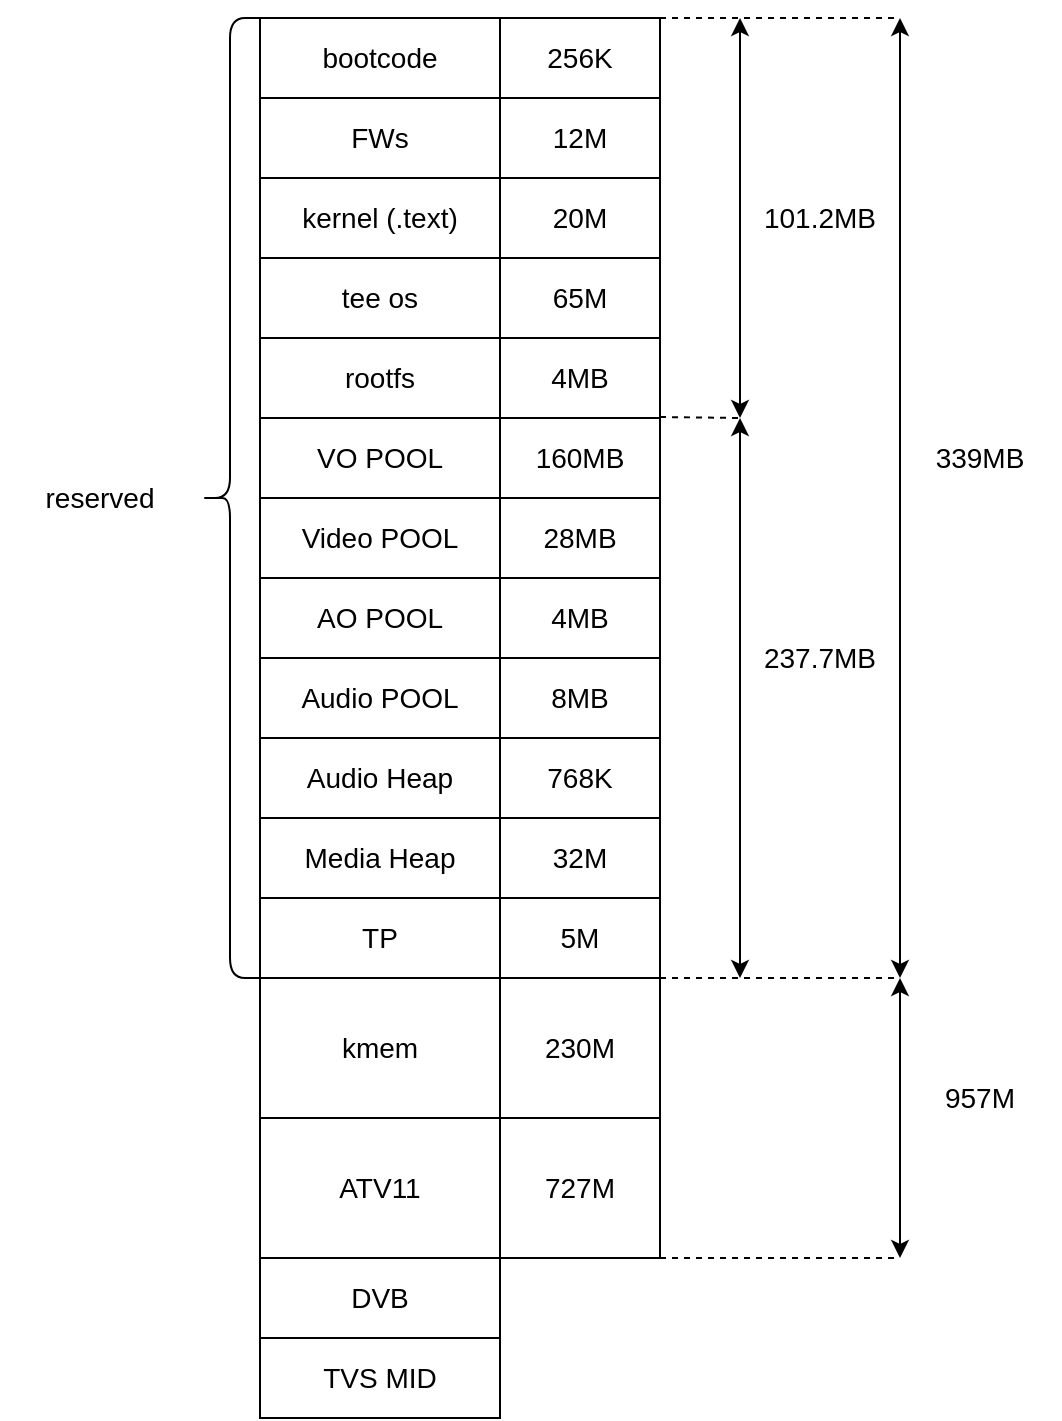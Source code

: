 <mxfile version="14.0.1" type="github">
  <diagram id="bfkQI2L6oIv6KiyjNBc6" name="Page-1">
    <mxGraphModel dx="1874" dy="804" grid="1" gridSize="10" guides="1" tooltips="1" connect="1" arrows="1" fold="1" page="1" pageScale="1" pageWidth="1169" pageHeight="827" math="0" shadow="0">
      <root>
        <mxCell id="0" />
        <mxCell id="1" parent="0" />
        <mxCell id="4XaUTw0jV5rLvWXBMGPG-1" value="bootcode" style="rounded=0;whiteSpace=wrap;html=1;fontSize=14;" parent="1" vertex="1">
          <mxGeometry x="130" y="40" width="120" height="40" as="geometry" />
        </mxCell>
        <mxCell id="4XaUTw0jV5rLvWXBMGPG-2" value="256K" style="rounded=0;whiteSpace=wrap;html=1;fontSize=14;" parent="1" vertex="1">
          <mxGeometry x="250" y="40" width="80" height="40" as="geometry" />
        </mxCell>
        <mxCell id="4XaUTw0jV5rLvWXBMGPG-3" value="FWs" style="rounded=0;whiteSpace=wrap;html=1;fontSize=14;" parent="1" vertex="1">
          <mxGeometry x="130" y="80" width="120" height="40" as="geometry" />
        </mxCell>
        <mxCell id="4XaUTw0jV5rLvWXBMGPG-4" value="12M" style="rounded=0;whiteSpace=wrap;html=1;fontSize=14;" parent="1" vertex="1">
          <mxGeometry x="250" y="80" width="80" height="40" as="geometry" />
        </mxCell>
        <mxCell id="4XaUTw0jV5rLvWXBMGPG-5" value="kernel (.text)" style="rounded=0;whiteSpace=wrap;html=1;fontSize=14;" parent="1" vertex="1">
          <mxGeometry x="130" y="120" width="120" height="40" as="geometry" />
        </mxCell>
        <mxCell id="4XaUTw0jV5rLvWXBMGPG-6" value="20M" style="rounded=0;whiteSpace=wrap;html=1;fontSize=14;" parent="1" vertex="1">
          <mxGeometry x="250" y="120" width="80" height="40" as="geometry" />
        </mxCell>
        <mxCell id="4XaUTw0jV5rLvWXBMGPG-7" value="tee os" style="rounded=0;whiteSpace=wrap;html=1;fontSize=14;" parent="1" vertex="1">
          <mxGeometry x="130" y="160" width="120" height="40" as="geometry" />
        </mxCell>
        <mxCell id="4XaUTw0jV5rLvWXBMGPG-8" value="65M" style="rounded=0;whiteSpace=wrap;html=1;fontSize=14;" parent="1" vertex="1">
          <mxGeometry x="250" y="160" width="80" height="40" as="geometry" />
        </mxCell>
        <mxCell id="4XaUTw0jV5rLvWXBMGPG-9" value="VO POOL" style="rounded=0;whiteSpace=wrap;html=1;fontSize=14;" parent="1" vertex="1">
          <mxGeometry x="130" y="240" width="120" height="40" as="geometry" />
        </mxCell>
        <mxCell id="4XaUTw0jV5rLvWXBMGPG-10" value="Video POOL" style="rounded=0;whiteSpace=wrap;html=1;fontSize=14;" parent="1" vertex="1">
          <mxGeometry x="130" y="280" width="120" height="40" as="geometry" />
        </mxCell>
        <mxCell id="4XaUTw0jV5rLvWXBMGPG-11" value="AO POOL" style="rounded=0;whiteSpace=wrap;html=1;fontSize=14;" parent="1" vertex="1">
          <mxGeometry x="130" y="320" width="120" height="40" as="geometry" />
        </mxCell>
        <mxCell id="4XaUTw0jV5rLvWXBMGPG-12" value="Audio POOL" style="rounded=0;whiteSpace=wrap;html=1;fontSize=14;" parent="1" vertex="1">
          <mxGeometry x="130" y="360" width="120" height="40" as="geometry" />
        </mxCell>
        <mxCell id="4XaUTw0jV5rLvWXBMGPG-13" value="Audio Heap" style="rounded=0;whiteSpace=wrap;html=1;fontSize=14;" parent="1" vertex="1">
          <mxGeometry x="130" y="400" width="120" height="40" as="geometry" />
        </mxCell>
        <mxCell id="4XaUTw0jV5rLvWXBMGPG-14" value="Media Heap" style="rounded=0;whiteSpace=wrap;html=1;fontSize=14;" parent="1" vertex="1">
          <mxGeometry x="130" y="440" width="120" height="40" as="geometry" />
        </mxCell>
        <mxCell id="4XaUTw0jV5rLvWXBMGPG-15" value="160MB" style="rounded=0;whiteSpace=wrap;html=1;fontSize=14;" parent="1" vertex="1">
          <mxGeometry x="250" y="240" width="80" height="40" as="geometry" />
        </mxCell>
        <mxCell id="4XaUTw0jV5rLvWXBMGPG-16" value="28MB" style="rounded=0;whiteSpace=wrap;html=1;fontSize=14;" parent="1" vertex="1">
          <mxGeometry x="250" y="280" width="80" height="40" as="geometry" />
        </mxCell>
        <mxCell id="4XaUTw0jV5rLvWXBMGPG-17" value="4MB" style="rounded=0;whiteSpace=wrap;html=1;fontSize=14;" parent="1" vertex="1">
          <mxGeometry x="250" y="320" width="80" height="40" as="geometry" />
        </mxCell>
        <mxCell id="4XaUTw0jV5rLvWXBMGPG-18" value="8MB" style="rounded=0;whiteSpace=wrap;html=1;fontSize=14;" parent="1" vertex="1">
          <mxGeometry x="250" y="360" width="80" height="40" as="geometry" />
        </mxCell>
        <mxCell id="4XaUTw0jV5rLvWXBMGPG-19" value="768K" style="rounded=0;whiteSpace=wrap;html=1;fontSize=14;" parent="1" vertex="1">
          <mxGeometry x="250" y="400" width="80" height="40" as="geometry" />
        </mxCell>
        <mxCell id="4XaUTw0jV5rLvWXBMGPG-20" value="32M" style="rounded=0;whiteSpace=wrap;html=1;fontSize=14;" parent="1" vertex="1">
          <mxGeometry x="250" y="440" width="80" height="40" as="geometry" />
        </mxCell>
        <mxCell id="4XaUTw0jV5rLvWXBMGPG-21" value="rootfs" style="rounded=0;whiteSpace=wrap;html=1;fontSize=14;" parent="1" vertex="1">
          <mxGeometry x="130" y="200" width="120" height="40" as="geometry" />
        </mxCell>
        <mxCell id="4XaUTw0jV5rLvWXBMGPG-22" value="4MB" style="rounded=0;whiteSpace=wrap;html=1;fontSize=14;" parent="1" vertex="1">
          <mxGeometry x="250" y="200" width="80" height="40" as="geometry" />
        </mxCell>
        <mxCell id="4XaUTw0jV5rLvWXBMGPG-23" value="" style="endArrow=classic;startArrow=classic;html=1;fontSize=14;" parent="1" edge="1">
          <mxGeometry width="50" height="50" relative="1" as="geometry">
            <mxPoint x="370" y="520" as="sourcePoint" />
            <mxPoint x="370" y="240" as="targetPoint" />
          </mxGeometry>
        </mxCell>
        <mxCell id="4XaUTw0jV5rLvWXBMGPG-24" value="237.7MB" style="text;html=1;strokeColor=none;fillColor=none;align=center;verticalAlign=middle;whiteSpace=wrap;rounded=0;fontSize=14;" parent="1" vertex="1">
          <mxGeometry x="370" y="340" width="80" height="40" as="geometry" />
        </mxCell>
        <mxCell id="4XaUTw0jV5rLvWXBMGPG-25" value="" style="endArrow=classic;startArrow=classic;html=1;fontSize=14;" parent="1" edge="1">
          <mxGeometry width="50" height="50" relative="1" as="geometry">
            <mxPoint x="450" y="520" as="sourcePoint" />
            <mxPoint x="450" y="40" as="targetPoint" />
          </mxGeometry>
        </mxCell>
        <mxCell id="4XaUTw0jV5rLvWXBMGPG-26" value="339MB" style="text;html=1;strokeColor=none;fillColor=none;align=center;verticalAlign=middle;whiteSpace=wrap;rounded=0;fontSize=14;" parent="1" vertex="1">
          <mxGeometry x="450" y="240" width="80" height="40" as="geometry" />
        </mxCell>
        <mxCell id="4XaUTw0jV5rLvWXBMGPG-27" value="kmem" style="rounded=0;whiteSpace=wrap;html=1;fontSize=14;" parent="1" vertex="1">
          <mxGeometry x="130" y="520" width="120" height="70" as="geometry" />
        </mxCell>
        <mxCell id="4XaUTw0jV5rLvWXBMGPG-28" value="ATV11" style="rounded=0;whiteSpace=wrap;html=1;fontSize=14;" parent="1" vertex="1">
          <mxGeometry x="130" y="590" width="120" height="70" as="geometry" />
        </mxCell>
        <mxCell id="4XaUTw0jV5rLvWXBMGPG-29" value="230M" style="rounded=0;whiteSpace=wrap;html=1;fontSize=14;" parent="1" vertex="1">
          <mxGeometry x="250" y="520" width="80" height="70" as="geometry" />
        </mxCell>
        <mxCell id="4XaUTw0jV5rLvWXBMGPG-30" value="727M" style="rounded=0;whiteSpace=wrap;html=1;fontSize=14;" parent="1" vertex="1">
          <mxGeometry x="250" y="590" width="80" height="70" as="geometry" />
        </mxCell>
        <mxCell id="4XaUTw0jV5rLvWXBMGPG-31" value="" style="endArrow=classic;startArrow=classic;html=1;fontSize=14;" parent="1" edge="1">
          <mxGeometry width="50" height="50" relative="1" as="geometry">
            <mxPoint x="450" y="660" as="sourcePoint" />
            <mxPoint x="450" y="520" as="targetPoint" />
          </mxGeometry>
        </mxCell>
        <mxCell id="4XaUTw0jV5rLvWXBMGPG-32" value="957M" style="text;html=1;strokeColor=none;fillColor=none;align=center;verticalAlign=middle;whiteSpace=wrap;rounded=0;fontSize=14;" parent="1" vertex="1">
          <mxGeometry x="450" y="560" width="80" height="40" as="geometry" />
        </mxCell>
        <mxCell id="4XaUTw0jV5rLvWXBMGPG-33" value="" style="endArrow=none;dashed=1;html=1;fontSize=14;exitX=1;exitY=0;exitDx=0;exitDy=0;" parent="1" source="4XaUTw0jV5rLvWXBMGPG-2" edge="1">
          <mxGeometry width="50" height="50" relative="1" as="geometry">
            <mxPoint x="660" y="440" as="sourcePoint" />
            <mxPoint x="450" y="40" as="targetPoint" />
          </mxGeometry>
        </mxCell>
        <mxCell id="4XaUTw0jV5rLvWXBMGPG-34" value="" style="endArrow=none;dashed=1;html=1;fontSize=14;exitX=1;exitY=0;exitDx=0;exitDy=0;" parent="1" source="4XaUTw0jV5rLvWXBMGPG-29" edge="1">
          <mxGeometry width="50" height="50" relative="1" as="geometry">
            <mxPoint x="530" y="520" as="sourcePoint" />
            <mxPoint x="450" y="520" as="targetPoint" />
          </mxGeometry>
        </mxCell>
        <mxCell id="4XaUTw0jV5rLvWXBMGPG-36" value="" style="endArrow=none;dashed=1;html=1;fontSize=14;exitX=1;exitY=0;exitDx=0;exitDy=0;" parent="1" edge="1">
          <mxGeometry width="50" height="50" relative="1" as="geometry">
            <mxPoint x="330" y="660" as="sourcePoint" />
            <mxPoint x="450" y="660" as="targetPoint" />
          </mxGeometry>
        </mxCell>
        <mxCell id="4XaUTw0jV5rLvWXBMGPG-37" value="" style="endArrow=none;dashed=1;html=1;fontSize=14;exitX=1;exitY=0;exitDx=0;exitDy=0;" parent="1" edge="1">
          <mxGeometry width="50" height="50" relative="1" as="geometry">
            <mxPoint x="330" y="239.5" as="sourcePoint" />
            <mxPoint x="370" y="240" as="targetPoint" />
          </mxGeometry>
        </mxCell>
        <mxCell id="HdqOgkLHrY2RVBKb87Am-1" value="" style="endArrow=classic;startArrow=classic;html=1;fontSize=14;" edge="1" parent="1">
          <mxGeometry width="50" height="50" relative="1" as="geometry">
            <mxPoint x="370" y="240" as="sourcePoint" />
            <mxPoint x="370" y="40" as="targetPoint" />
          </mxGeometry>
        </mxCell>
        <mxCell id="HdqOgkLHrY2RVBKb87Am-2" value="101.2MB" style="text;html=1;strokeColor=none;fillColor=none;align=center;verticalAlign=middle;whiteSpace=wrap;rounded=0;fontSize=14;" vertex="1" parent="1">
          <mxGeometry x="370" y="120" width="80" height="40" as="geometry" />
        </mxCell>
        <mxCell id="HdqOgkLHrY2RVBKb87Am-3" value="TP" style="rounded=0;whiteSpace=wrap;html=1;fontSize=14;" vertex="1" parent="1">
          <mxGeometry x="130" y="480" width="120" height="40" as="geometry" />
        </mxCell>
        <mxCell id="HdqOgkLHrY2RVBKb87Am-4" value="5M" style="rounded=0;whiteSpace=wrap;html=1;fontSize=14;" vertex="1" parent="1">
          <mxGeometry x="250" y="480" width="80" height="40" as="geometry" />
        </mxCell>
        <mxCell id="HdqOgkLHrY2RVBKb87Am-6" value="" style="shape=curlyBracket;whiteSpace=wrap;html=1;rounded=1;" vertex="1" parent="1">
          <mxGeometry x="100" y="40" width="30" height="480" as="geometry" />
        </mxCell>
        <mxCell id="HdqOgkLHrY2RVBKb87Am-7" value="reserved" style="text;html=1;strokeColor=none;fillColor=none;align=center;verticalAlign=middle;whiteSpace=wrap;rounded=0;fontSize=14;" vertex="1" parent="1">
          <mxGeometry y="260" width="100" height="40" as="geometry" />
        </mxCell>
        <mxCell id="HdqOgkLHrY2RVBKb87Am-9" value="DVB" style="rounded=0;whiteSpace=wrap;html=1;fontSize=14;" vertex="1" parent="1">
          <mxGeometry x="130" y="660" width="120" height="40" as="geometry" />
        </mxCell>
        <mxCell id="HdqOgkLHrY2RVBKb87Am-10" value="TVS MID" style="rounded=0;whiteSpace=wrap;html=1;fontSize=14;" vertex="1" parent="1">
          <mxGeometry x="130" y="700" width="120" height="40" as="geometry" />
        </mxCell>
      </root>
    </mxGraphModel>
  </diagram>
</mxfile>
